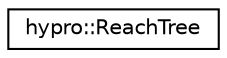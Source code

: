 digraph "Graphical Class Hierarchy"
{
  edge [fontname="Helvetica",fontsize="10",labelfontname="Helvetica",labelfontsize="10"];
  node [fontname="Helvetica",fontsize="10",shape=record];
  rankdir="LR";
  Node1 [label="hypro::ReachTree",height=0.2,width=0.4,color="black", fillcolor="white", style="filled",URL="$classhypro_1_1ReachTree.html"];
}
